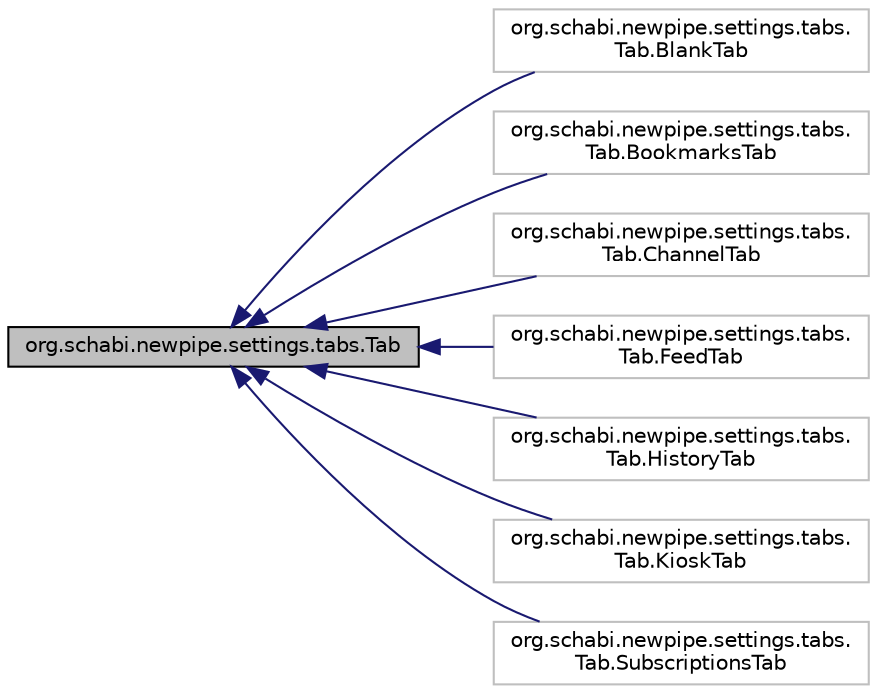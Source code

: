 digraph "org.schabi.newpipe.settings.tabs.Tab"
{
 // LATEX_PDF_SIZE
  edge [fontname="Helvetica",fontsize="10",labelfontname="Helvetica",labelfontsize="10"];
  node [fontname="Helvetica",fontsize="10",shape=record];
  rankdir="LR";
  Node0 [label="org.schabi.newpipe.settings.tabs.Tab",height=0.2,width=0.4,color="black", fillcolor="grey75", style="filled", fontcolor="black",tooltip=" "];
  Node0 -> Node1 [dir="back",color="midnightblue",fontsize="10",style="solid",fontname="Helvetica"];
  Node1 [label="org.schabi.newpipe.settings.tabs.\lTab.BlankTab",height=0.2,width=0.4,color="grey75", fillcolor="white", style="filled",tooltip=" "];
  Node0 -> Node2 [dir="back",color="midnightblue",fontsize="10",style="solid",fontname="Helvetica"];
  Node2 [label="org.schabi.newpipe.settings.tabs.\lTab.BookmarksTab",height=0.2,width=0.4,color="grey75", fillcolor="white", style="filled",tooltip=" "];
  Node0 -> Node3 [dir="back",color="midnightblue",fontsize="10",style="solid",fontname="Helvetica"];
  Node3 [label="org.schabi.newpipe.settings.tabs.\lTab.ChannelTab",height=0.2,width=0.4,color="grey75", fillcolor="white", style="filled",tooltip=" "];
  Node0 -> Node4 [dir="back",color="midnightblue",fontsize="10",style="solid",fontname="Helvetica"];
  Node4 [label="org.schabi.newpipe.settings.tabs.\lTab.FeedTab",height=0.2,width=0.4,color="grey75", fillcolor="white", style="filled",tooltip=" "];
  Node0 -> Node5 [dir="back",color="midnightblue",fontsize="10",style="solid",fontname="Helvetica"];
  Node5 [label="org.schabi.newpipe.settings.tabs.\lTab.HistoryTab",height=0.2,width=0.4,color="grey75", fillcolor="white", style="filled",tooltip=" "];
  Node0 -> Node6 [dir="back",color="midnightblue",fontsize="10",style="solid",fontname="Helvetica"];
  Node6 [label="org.schabi.newpipe.settings.tabs.\lTab.KioskTab",height=0.2,width=0.4,color="grey75", fillcolor="white", style="filled",tooltip=" "];
  Node0 -> Node7 [dir="back",color="midnightblue",fontsize="10",style="solid",fontname="Helvetica"];
  Node7 [label="org.schabi.newpipe.settings.tabs.\lTab.SubscriptionsTab",height=0.2,width=0.4,color="grey75", fillcolor="white", style="filled",tooltip=" "];
}
